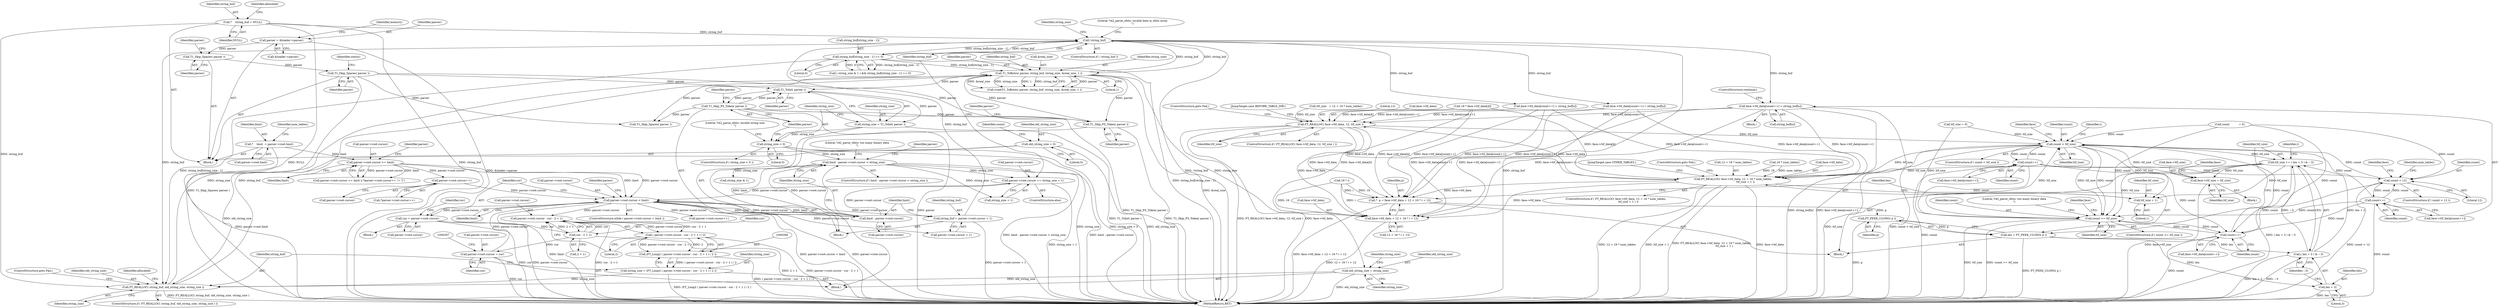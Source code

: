 digraph "1_savannah_3788187e0c396952cd7d905c6c61f3ff8e84b2b4_0@array" {
"1000444" [label="(Call,face->ttf_data[count++] = string_buf[n])"];
"1000390" [label="(Call,!string_buf)"];
"1000168" [label="(Call,*    string_buf = NULL)"];
"1000298" [label="(Call,T1_ToBytes( parser, string_buf, string_size, &real_size, 1 ))"];
"1000254" [label="(Call,T1_Skip_PS_Token( parser ))"];
"1000343" [label="(Call,T1_Skip_PS_Token( parser ))"];
"1000329" [label="(Call,T1_ToInt( parser ))"];
"1000204" [label="(Call,T1_Skip_Spaces( parser ))"];
"1000176" [label="(Call,T1_Skip_Spaces( parser ))"];
"1000130" [label="(Call,parser = &loader->parser)"];
"1000281" [label="(Call,FT_REALLOC( string_buf, old_string_size, string_size ))"];
"1000405" [label="(Call,string_buf[string_size - 1] == 0)"];
"1000305" [label="(Call,old_string_size = string_size)"];
"1000212" [label="(Call,old_string_size = 0)"];
"1000263" [label="(Call,string_size = (FT_Long)( ( parser->root.cursor - cur - 2 + 1 ) / 2 ))"];
"1000265" [label="(Call,(FT_Long)( ( parser->root.cursor - cur - 2 + 1 ) / 2 ))"];
"1000267" [label="(Call,( parser->root.cursor - cur - 2 + 1 ) / 2)"];
"1000268" [label="(Call,parser->root.cursor - cur - 2 + 1)"];
"1000219" [label="(Call,parser->root.cursor < limit)"];
"1000180" [label="(Call,parser->root.cursor >= limit)"];
"1000146" [label="(Call,*    limit  = parser->root.limit)"];
"1000380" [label="(Call,parser->root.cursor += string_size + 1)"];
"1000362" [label="(Call,limit - parser->root.cursor < string_size)"];
"1000363" [label="(Call,limit - parser->root.cursor)"];
"1000332" [label="(Call,string_size < 0)"];
"1000327" [label="(Call,string_size = T1_ToInt( parser ))"];
"1000289" [label="(Call,parser->root.cursor = cur)"];
"1000274" [label="(Call,cur - 2 + 1)"];
"1000227" [label="(Call,cur = parser->root.cursor)"];
"1000189" [label="(Call,parser->root.cursor++)"];
"1000352" [label="(Call,string_buf = parser->root.cursor + 1)"];
"1000483" [label="(Call,FT_REALLOC( face->ttf_data, 12, ttf_size ))"];
"1000492" [label="(Call,count < ttf_size)"];
"1000501" [label="(Call,count++)"];
"1000440" [label="(Call,count < 12)"];
"1000449" [label="(Call,count++)"];
"1000570" [label="(Call,count >= ttf_size)"];
"1000586" [label="(Call,count++)"];
"1000539" [label="(Call,ttf_size += ( len + 3 ) & ~3)"];
"1000549" [label="(Call,face->ttf_size = ttf_size)"];
"1000555" [label="(Call,FT_REALLOC( face->ttf_data, 12 + 16 * num_tables,\n                             ttf_size + 1 ))"];
"1000522" [label="(Call,*  p = face->ttf_data + 12 + 16 * i + 12)"];
"1000537" [label="(Call,FT_PEEK_ULONG( p ))"];
"1000535" [label="(Call,len = FT_PEEK_ULONG( p ))"];
"1000541" [label="(Call,( len + 3 ) & ~3)"];
"1000542" [label="(Call,len + 3)"];
"1000524" [label="(Call,face->ttf_data + 12 + 16 * i + 12)"];
"1000564" [label="(Call,ttf_size + 1)"];
"1000572" [label="(Identifier,ttf_size)"];
"1000564" [label="(Call,ttf_size + 1)"];
"1000445" [label="(Call,face->ttf_data[count++])"];
"1000128" [label="(Block,)"];
"1000220" [label="(Call,parser->root.cursor)"];
"1000362" [label="(Call,limit - parser->root.cursor < string_size)"];
"1000186" [label="(Identifier,limit)"];
"1000522" [label="(Call,*  p = face->ttf_data + 12 + 16 * i + 12)"];
"1000212" [label="(Call,old_string_size = 0)"];
"1000386" [label="(Call,string_size + 1)"];
"1000381" [label="(Call,parser->root.cursor)"];
"1000373" [label="(Literal,\"t42_parse_sfnts: too many binary data\n\")"];
"1000301" [label="(Identifier,string_size)"];
"1000380" [label="(Call,parser->root.cursor += string_size + 1)"];
"1000487" [label="(Literal,12)"];
"1000213" [label="(Identifier,old_string_size)"];
"1000181" [label="(Call,parser->root.cursor)"];
"1000219" [label="(Call,parser->root.cursor < limit)"];
"1000156" [label="(Identifier,num_tables)"];
"1000290" [label="(Call,parser->root.cursor)"];
"1000494" [label="(Identifier,ttf_size)"];
"1000390" [label="(Call,!string_buf)"];
"1000591" [label="(Call,T1_Skip_Spaces( parser ))"];
"1000460" [label="(Call,16 * face->ttf_data[4])"];
"1000146" [label="(Call,*    limit  = parser->root.limit)"];
"1000441" [label="(Identifier,count)"];
"1000402" [label="(Call,string_size & 1)"];
"1000240" [label="(Call,parser->root.cursor++)"];
"1000344" [label="(Identifier,parser)"];
"1000541" [label="(Call,( len + 3 ) & ~3)"];
"1000265" [label="(Call,(FT_Long)( ( parser->root.cursor - cur - 2 + 1 ) / 2 ))"];
"1000304" [label="(Literal,1)"];
"1000592" [label="(Identifier,parser)"];
"1000228" [label="(Identifier,cur)"];
"1000275" [label="(Identifier,cur)"];
"1000587" [label="(Identifier,count)"];
"1000454" [label="(ControlStructure,continue;)"];
"1000537" [label="(Call,FT_PEEK_ULONG( p ))"];
"1000179" [label="(Call,parser->root.cursor >= limit || *parser->root.cursor++ != '[')"];
"1000306" [label="(Identifier,old_string_size)"];
"1000176" [label="(Call,T1_Skip_Spaces( parser ))"];
"1000571" [label="(Identifier,count)"];
"1000170" [label="(Identifier,NULL)"];
"1000132" [label="(Call,&loader->parser)"];
"1000447" [label="(Identifier,face)"];
"1000484" [label="(Call,face->ttf_data)"];
"1000328" [label="(Identifier,string_size)"];
"1000581" [label="(Call,face->ttf_data[count++] = string_buf[n])"];
"1000352" [label="(Call,string_buf = parser->root.cursor + 1)"];
"1000379" [label="(ControlStructure,else)"];
"1000227" [label="(Call,cur = parser->root.cursor)"];
"1000568" [label="(JumpTarget,case OTHER_TABLES:)"];
"1000287" [label="(Identifier,allocated)"];
"1000401" [label="(Call,( string_size & 1 ) && string_buf[string_size - 1] == 0)"];
"1000593" [label="(MethodReturn,RET)"];
"1000334" [label="(Literal,0)"];
"1000177" [label="(Identifier,parser)"];
"1000331" [label="(ControlStructure,if ( string_size < 0 ))"];
"1000513" [label="(Identifier,i)"];
"1000496" [label="(Call,face->ttf_data[count++] = string_buf[n])"];
"1000483" [label="(Call,FT_REALLOC( face->ttf_data, 12, ttf_size ))"];
"1000215" [label="(Call,count           = 0)"];
"1000205" [label="(Identifier,parser)"];
"1000458" [label="(Identifier,num_tables)"];
"1000443" [label="(Block,)"];
"1000189" [label="(Call,parser->root.cursor++)"];
"1000520" [label="(Block,)"];
"1000406" [label="(Call,string_buf[string_size - 1])"];
"1000309" [label="(Identifier,string_size)"];
"1000216" [label="(Identifier,count)"];
"1000169" [label="(Identifier,string_buf)"];
"1000492" [label="(Call,count < ttf_size)"];
"1000160" [label="(Call,ttf_size = 0)"];
"1000575" [label="(Literal,\"t42_parse_sfnts: too many binary data\n\")"];
"1000264" [label="(Identifier,string_size)"];
"1000488" [label="(Identifier,ttf_size)"];
"1000542" [label="(Call,len + 3)"];
"1000557" [label="(Identifier,face)"];
"1000489" [label="(ControlStructure,goto Fail;)"];
"1000544" [label="(Literal,3)"];
"1000168" [label="(Call,*    string_buf = NULL)"];
"1000451" [label="(Call,string_buf[n])"];
"1000383" [label="(Identifier,parser)"];
"1000263" [label="(Call,string_size = (FT_Long)( ( parser->root.cursor - cur - 2 + 1 ) / 2 ))"];
"1000365" [label="(Call,parser->root.cursor)"];
"1000226" [label="(Block,)"];
"1000343" [label="(Call,T1_Skip_PS_Token( parser ))"];
"1000192" [label="(Identifier,parser)"];
"1000361" [label="(ControlStructure,if ( limit - parser->root.cursor < string_size ))"];
"1000405" [label="(Call,string_buf[string_size - 1] == 0)"];
"1000523" [label="(Identifier,p)"];
"1000296" [label="(Call,(void)T1_ToBytes( parser, string_buf, string_size, &real_size, 1 ))"];
"1000285" [label="(ControlStructure,goto Fail;)"];
"1000444" [label="(Call,face->ttf_data[count++] = string_buf[n])"];
"1000348" [label="(Identifier,parser)"];
"1000279" [label="(Literal,2)"];
"1000482" [label="(ControlStructure,if ( FT_REALLOC( face->ttf_data, 12, ttf_size ) ))"];
"1000497" [label="(Call,face->ttf_data[count++])"];
"1000370" [label="(Identifier,string_size)"];
"1000330" [label="(Identifier,parser)"];
"1000490" [label="(JumpTarget,case BEFORE_TABLE_DIR:)"];
"1000586" [label="(Call,count++)"];
"1000491" [label="(ControlStructure,if ( count < ttf_size ))"];
"1000475" [label="(Call,ttf_size   = 12 + 16 * num_tables)"];
"1000281" [label="(Call,FT_REALLOC( string_buf, old_string_size, string_size ))"];
"1000130" [label="(Call,parser = &loader->parser)"];
"1000540" [label="(Identifier,ttf_size)"];
"1000531" [label="(Call,16 * i)"];
"1000545" [label="(Identifier,~3)"];
"1000553" [label="(Identifier,ttf_size)"];
"1000204" [label="(Call,T1_Skip_Spaces( parser ))"];
"1000305" [label="(Call,old_string_size = string_size)"];
"1000535" [label="(Call,len = FT_PEEK_ULONG( p ))"];
"1000190" [label="(Call,parser->root.cursor)"];
"1000538" [label="(Identifier,p)"];
"1000337" [label="(Literal,\"t42_parse_sfnts: invalid string size\n\")"];
"1000536" [label="(Identifier,len)"];
"1000148" [label="(Call,parser->root.limit)"];
"1000147" [label="(Identifier,limit)"];
"1000449" [label="(Call,count++)"];
"1000289" [label="(Call,parser->root.cursor = cur)"];
"1000354" [label="(Call,parser->root.cursor + 1)"];
"1000299" [label="(Identifier,parser)"];
"1000183" [label="(Identifier,parser)"];
"1000300" [label="(Identifier,string_buf)"];
"1000131" [label="(Identifier,parser)"];
"1000539" [label="(Call,ttf_size += ( len + 3 ) & ~3)"];
"1000554" [label="(ControlStructure,if ( FT_REALLOC( face->ttf_data, 12 + 16 * num_tables,\n                             ttf_size + 1 ) ))"];
"1000567" [label="(ControlStructure,goto Fail;)"];
"1000549" [label="(Call,face->ttf_size = ttf_size)"];
"1000282" [label="(Identifier,string_buf)"];
"1000269" [label="(Call,parser->root.cursor)"];
"1000329" [label="(Call,T1_ToInt( parser ))"];
"1000253" [label="(Block,)"];
"1000268" [label="(Call,parser->root.cursor - cur - 2 + 1)"];
"1000525" [label="(Call,face->ttf_data)"];
"1000283" [label="(Identifier,old_string_size)"];
"1000274" [label="(Call,cur - 2 + 1)"];
"1000280" [label="(ControlStructure,if ( FT_REALLOC( string_buf, old_string_size, string_size ) ))"];
"1000524" [label="(Call,face->ttf_data + 12 + 16 * i + 12)"];
"1000276" [label="(Call,2 + 1)"];
"1000394" [label="(Literal,\"t42_parse_sfnts: invalid data in sfnts array\n\")"];
"1000259" [label="(Identifier,parser)"];
"1000543" [label="(Identifier,len)"];
"1000403" [label="(Identifier,string_size)"];
"1000389" [label="(ControlStructure,if ( !string_buf ))"];
"1000582" [label="(Call,face->ttf_data[count++])"];
"1000519" [label="(Identifier,i)"];
"1000569" [label="(ControlStructure,if ( count >= ttf_size ))"];
"1000364" [label="(Identifier,limit)"];
"1000254" [label="(Call,T1_Skip_PS_Token( parser ))"];
"1000327" [label="(Call,string_size = T1_ToInt( parser ))"];
"1000439" [label="(ControlStructure,if ( count < 12 ))"];
"1000188" [label="(Call,*parser->root.cursor++)"];
"1000307" [label="(Identifier,string_size)"];
"1000559" [label="(Call,12 + 16 * num_tables)"];
"1000316" [label="(Block,)"];
"1000570" [label="(Call,count >= ttf_size)"];
"1000267" [label="(Call,( parser->root.cursor - cur - 2 + 1 ) / 2)"];
"1000411" [label="(Literal,0)"];
"1000584" [label="(Identifier,face)"];
"1000332" [label="(Call,string_size < 0)"];
"1000180" [label="(Call,parser->root.cursor >= limit)"];
"1000284" [label="(Identifier,string_size)"];
"1000225" [label="(Identifier,limit)"];
"1000565" [label="(Identifier,ttf_size)"];
"1000295" [label="(Identifier,cur)"];
"1000499" [label="(Identifier,face)"];
"1000502" [label="(Identifier,count)"];
"1000353" [label="(Identifier,string_buf)"];
"1000138" [label="(Identifier,memory)"];
"1000214" [label="(Literal,0)"];
"1000298" [label="(Call,T1_ToBytes( parser, string_buf, string_size, &real_size, 1 ))"];
"1000391" [label="(Identifier,string_buf)"];
"1000561" [label="(Call,16 * num_tables)"];
"1000501" [label="(Call,count++)"];
"1000237" [label="(Identifier,cur)"];
"1000229" [label="(Call,parser->root.cursor)"];
"1000207" [label="(Identifier,status)"];
"1000508" [label="(Block,)"];
"1000556" [label="(Call,face->ttf_data)"];
"1000255" [label="(Identifier,parser)"];
"1000493" [label="(Identifier,count)"];
"1000528" [label="(Call,12 + 16 * i + 12)"];
"1000450" [label="(Identifier,count)"];
"1000550" [label="(Call,face->ttf_size)"];
"1000440" [label="(Call,count < 12)"];
"1000173" [label="(Identifier,allocated)"];
"1000218" [label="(ControlStructure,while ( parser->root.cursor < limit ))"];
"1000333" [label="(Identifier,string_size)"];
"1000566" [label="(Literal,1)"];
"1000442" [label="(Literal,12)"];
"1000363" [label="(Call,limit - parser->root.cursor)"];
"1000302" [label="(Call,&real_size)"];
"1000555" [label="(Call,FT_REALLOC( face->ttf_data, 12 + 16 * num_tables,\n                             ttf_size + 1 ))"];
"1000444" -> "1000443"  [label="AST: "];
"1000444" -> "1000451"  [label="CFG: "];
"1000445" -> "1000444"  [label="AST: "];
"1000451" -> "1000444"  [label="AST: "];
"1000454" -> "1000444"  [label="CFG: "];
"1000444" -> "1000593"  [label="DDG: face->ttf_data[count++]"];
"1000444" -> "1000593"  [label="DDG: string_buf[n]"];
"1000390" -> "1000444"  [label="DDG: string_buf"];
"1000444" -> "1000483"  [label="DDG: face->ttf_data[count++]"];
"1000444" -> "1000522"  [label="DDG: face->ttf_data[count++]"];
"1000444" -> "1000524"  [label="DDG: face->ttf_data[count++]"];
"1000444" -> "1000555"  [label="DDG: face->ttf_data[count++]"];
"1000390" -> "1000389"  [label="AST: "];
"1000390" -> "1000391"  [label="CFG: "];
"1000391" -> "1000390"  [label="AST: "];
"1000394" -> "1000390"  [label="CFG: "];
"1000403" -> "1000390"  [label="CFG: "];
"1000390" -> "1000593"  [label="DDG: !string_buf"];
"1000390" -> "1000593"  [label="DDG: string_buf"];
"1000390" -> "1000281"  [label="DDG: string_buf"];
"1000390" -> "1000298"  [label="DDG: string_buf"];
"1000168" -> "1000390"  [label="DDG: string_buf"];
"1000298" -> "1000390"  [label="DDG: string_buf"];
"1000405" -> "1000390"  [label="DDG: string_buf[string_size - 1]"];
"1000352" -> "1000390"  [label="DDG: string_buf"];
"1000390" -> "1000405"  [label="DDG: string_buf"];
"1000390" -> "1000496"  [label="DDG: string_buf"];
"1000390" -> "1000581"  [label="DDG: string_buf"];
"1000168" -> "1000128"  [label="AST: "];
"1000168" -> "1000170"  [label="CFG: "];
"1000169" -> "1000168"  [label="AST: "];
"1000170" -> "1000168"  [label="AST: "];
"1000173" -> "1000168"  [label="CFG: "];
"1000168" -> "1000593"  [label="DDG: string_buf"];
"1000168" -> "1000593"  [label="DDG: NULL"];
"1000168" -> "1000281"  [label="DDG: string_buf"];
"1000298" -> "1000296"  [label="AST: "];
"1000298" -> "1000304"  [label="CFG: "];
"1000299" -> "1000298"  [label="AST: "];
"1000300" -> "1000298"  [label="AST: "];
"1000301" -> "1000298"  [label="AST: "];
"1000302" -> "1000298"  [label="AST: "];
"1000304" -> "1000298"  [label="AST: "];
"1000296" -> "1000298"  [label="CFG: "];
"1000298" -> "1000593"  [label="DDG: &real_size"];
"1000298" -> "1000254"  [label="DDG: parser"];
"1000298" -> "1000296"  [label="DDG: parser"];
"1000298" -> "1000296"  [label="DDG: &real_size"];
"1000298" -> "1000296"  [label="DDG: string_size"];
"1000298" -> "1000296"  [label="DDG: 1"];
"1000298" -> "1000296"  [label="DDG: string_buf"];
"1000254" -> "1000298"  [label="DDG: parser"];
"1000281" -> "1000298"  [label="DDG: string_buf"];
"1000281" -> "1000298"  [label="DDG: string_size"];
"1000405" -> "1000298"  [label="DDG: string_buf[string_size - 1]"];
"1000298" -> "1000305"  [label="DDG: string_size"];
"1000298" -> "1000329"  [label="DDG: parser"];
"1000298" -> "1000591"  [label="DDG: parser"];
"1000254" -> "1000253"  [label="AST: "];
"1000254" -> "1000255"  [label="CFG: "];
"1000255" -> "1000254"  [label="AST: "];
"1000259" -> "1000254"  [label="CFG: "];
"1000254" -> "1000593"  [label="DDG: T1_Skip_PS_Token( parser )"];
"1000343" -> "1000254"  [label="DDG: parser"];
"1000204" -> "1000254"  [label="DDG: parser"];
"1000343" -> "1000316"  [label="AST: "];
"1000343" -> "1000344"  [label="CFG: "];
"1000344" -> "1000343"  [label="AST: "];
"1000348" -> "1000343"  [label="CFG: "];
"1000343" -> "1000593"  [label="DDG: parser"];
"1000343" -> "1000593"  [label="DDG: T1_Skip_PS_Token( parser )"];
"1000343" -> "1000329"  [label="DDG: parser"];
"1000329" -> "1000343"  [label="DDG: parser"];
"1000343" -> "1000591"  [label="DDG: parser"];
"1000329" -> "1000327"  [label="AST: "];
"1000329" -> "1000330"  [label="CFG: "];
"1000330" -> "1000329"  [label="AST: "];
"1000327" -> "1000329"  [label="CFG: "];
"1000329" -> "1000327"  [label="DDG: parser"];
"1000204" -> "1000329"  [label="DDG: parser"];
"1000204" -> "1000128"  [label="AST: "];
"1000204" -> "1000205"  [label="CFG: "];
"1000205" -> "1000204"  [label="AST: "];
"1000207" -> "1000204"  [label="CFG: "];
"1000204" -> "1000593"  [label="DDG: T1_Skip_Spaces( parser )"];
"1000176" -> "1000204"  [label="DDG: parser"];
"1000204" -> "1000591"  [label="DDG: parser"];
"1000176" -> "1000128"  [label="AST: "];
"1000176" -> "1000177"  [label="CFG: "];
"1000177" -> "1000176"  [label="AST: "];
"1000183" -> "1000176"  [label="CFG: "];
"1000130" -> "1000176"  [label="DDG: parser"];
"1000130" -> "1000128"  [label="AST: "];
"1000130" -> "1000132"  [label="CFG: "];
"1000131" -> "1000130"  [label="AST: "];
"1000132" -> "1000130"  [label="AST: "];
"1000138" -> "1000130"  [label="CFG: "];
"1000130" -> "1000593"  [label="DDG: &loader->parser"];
"1000281" -> "1000280"  [label="AST: "];
"1000281" -> "1000284"  [label="CFG: "];
"1000282" -> "1000281"  [label="AST: "];
"1000283" -> "1000281"  [label="AST: "];
"1000284" -> "1000281"  [label="AST: "];
"1000285" -> "1000281"  [label="CFG: "];
"1000287" -> "1000281"  [label="CFG: "];
"1000281" -> "1000593"  [label="DDG: FT_REALLOC( string_buf, old_string_size, string_size )"];
"1000405" -> "1000281"  [label="DDG: string_buf[string_size - 1]"];
"1000305" -> "1000281"  [label="DDG: old_string_size"];
"1000212" -> "1000281"  [label="DDG: old_string_size"];
"1000263" -> "1000281"  [label="DDG: string_size"];
"1000405" -> "1000401"  [label="AST: "];
"1000405" -> "1000411"  [label="CFG: "];
"1000406" -> "1000405"  [label="AST: "];
"1000411" -> "1000405"  [label="AST: "];
"1000401" -> "1000405"  [label="CFG: "];
"1000405" -> "1000593"  [label="DDG: string_buf[string_size - 1]"];
"1000405" -> "1000401"  [label="DDG: string_buf[string_size - 1]"];
"1000405" -> "1000401"  [label="DDG: 0"];
"1000305" -> "1000253"  [label="AST: "];
"1000305" -> "1000307"  [label="CFG: "];
"1000306" -> "1000305"  [label="AST: "];
"1000307" -> "1000305"  [label="AST: "];
"1000309" -> "1000305"  [label="CFG: "];
"1000305" -> "1000593"  [label="DDG: old_string_size"];
"1000212" -> "1000128"  [label="AST: "];
"1000212" -> "1000214"  [label="CFG: "];
"1000213" -> "1000212"  [label="AST: "];
"1000214" -> "1000212"  [label="AST: "];
"1000216" -> "1000212"  [label="CFG: "];
"1000212" -> "1000593"  [label="DDG: old_string_size"];
"1000263" -> "1000253"  [label="AST: "];
"1000263" -> "1000265"  [label="CFG: "];
"1000264" -> "1000263"  [label="AST: "];
"1000265" -> "1000263"  [label="AST: "];
"1000282" -> "1000263"  [label="CFG: "];
"1000263" -> "1000593"  [label="DDG: (FT_Long)( ( parser->root.cursor - cur - 2 + 1 ) / 2 )"];
"1000265" -> "1000263"  [label="DDG: ( parser->root.cursor - cur - 2 + 1 ) / 2"];
"1000265" -> "1000267"  [label="CFG: "];
"1000266" -> "1000265"  [label="AST: "];
"1000267" -> "1000265"  [label="AST: "];
"1000265" -> "1000593"  [label="DDG: ( parser->root.cursor - cur - 2 + 1 ) / 2"];
"1000267" -> "1000265"  [label="DDG: parser->root.cursor - cur - 2 + 1"];
"1000267" -> "1000265"  [label="DDG: 2"];
"1000267" -> "1000279"  [label="CFG: "];
"1000268" -> "1000267"  [label="AST: "];
"1000279" -> "1000267"  [label="AST: "];
"1000267" -> "1000593"  [label="DDG: parser->root.cursor - cur - 2 + 1"];
"1000268" -> "1000267"  [label="DDG: parser->root.cursor"];
"1000268" -> "1000267"  [label="DDG: cur - 2 + 1"];
"1000268" -> "1000274"  [label="CFG: "];
"1000269" -> "1000268"  [label="AST: "];
"1000274" -> "1000268"  [label="AST: "];
"1000279" -> "1000268"  [label="CFG: "];
"1000268" -> "1000593"  [label="DDG: cur - 2 + 1"];
"1000219" -> "1000268"  [label="DDG: parser->root.cursor"];
"1000274" -> "1000268"  [label="DDG: cur"];
"1000274" -> "1000268"  [label="DDG: 2 + 1"];
"1000219" -> "1000218"  [label="AST: "];
"1000219" -> "1000225"  [label="CFG: "];
"1000220" -> "1000219"  [label="AST: "];
"1000225" -> "1000219"  [label="AST: "];
"1000228" -> "1000219"  [label="CFG: "];
"1000592" -> "1000219"  [label="CFG: "];
"1000219" -> "1000593"  [label="DDG: limit"];
"1000219" -> "1000593"  [label="DDG: parser->root.cursor < limit"];
"1000219" -> "1000593"  [label="DDG: parser->root.cursor"];
"1000180" -> "1000219"  [label="DDG: parser->root.cursor"];
"1000180" -> "1000219"  [label="DDG: limit"];
"1000380" -> "1000219"  [label="DDG: parser->root.cursor"];
"1000289" -> "1000219"  [label="DDG: parser->root.cursor"];
"1000189" -> "1000219"  [label="DDG: parser->root.cursor"];
"1000363" -> "1000219"  [label="DDG: limit"];
"1000219" -> "1000227"  [label="DDG: parser->root.cursor"];
"1000219" -> "1000240"  [label="DDG: parser->root.cursor"];
"1000219" -> "1000352"  [label="DDG: parser->root.cursor"];
"1000219" -> "1000354"  [label="DDG: parser->root.cursor"];
"1000219" -> "1000363"  [label="DDG: limit"];
"1000219" -> "1000363"  [label="DDG: parser->root.cursor"];
"1000180" -> "1000179"  [label="AST: "];
"1000180" -> "1000186"  [label="CFG: "];
"1000181" -> "1000180"  [label="AST: "];
"1000186" -> "1000180"  [label="AST: "];
"1000192" -> "1000180"  [label="CFG: "];
"1000179" -> "1000180"  [label="CFG: "];
"1000180" -> "1000179"  [label="DDG: parser->root.cursor"];
"1000180" -> "1000179"  [label="DDG: limit"];
"1000146" -> "1000180"  [label="DDG: limit"];
"1000180" -> "1000189"  [label="DDG: parser->root.cursor"];
"1000146" -> "1000128"  [label="AST: "];
"1000146" -> "1000148"  [label="CFG: "];
"1000147" -> "1000146"  [label="AST: "];
"1000148" -> "1000146"  [label="AST: "];
"1000156" -> "1000146"  [label="CFG: "];
"1000146" -> "1000593"  [label="DDG: parser->root.limit"];
"1000380" -> "1000379"  [label="AST: "];
"1000380" -> "1000386"  [label="CFG: "];
"1000381" -> "1000380"  [label="AST: "];
"1000386" -> "1000380"  [label="AST: "];
"1000391" -> "1000380"  [label="CFG: "];
"1000380" -> "1000593"  [label="DDG: string_size + 1"];
"1000362" -> "1000380"  [label="DDG: string_size"];
"1000363" -> "1000380"  [label="DDG: parser->root.cursor"];
"1000362" -> "1000361"  [label="AST: "];
"1000362" -> "1000370"  [label="CFG: "];
"1000363" -> "1000362"  [label="AST: "];
"1000370" -> "1000362"  [label="AST: "];
"1000373" -> "1000362"  [label="CFG: "];
"1000383" -> "1000362"  [label="CFG: "];
"1000362" -> "1000593"  [label="DDG: limit - parser->root.cursor < string_size"];
"1000362" -> "1000593"  [label="DDG: limit - parser->root.cursor"];
"1000363" -> "1000362"  [label="DDG: limit"];
"1000363" -> "1000362"  [label="DDG: parser->root.cursor"];
"1000332" -> "1000362"  [label="DDG: string_size"];
"1000362" -> "1000386"  [label="DDG: string_size"];
"1000362" -> "1000402"  [label="DDG: string_size"];
"1000363" -> "1000365"  [label="CFG: "];
"1000364" -> "1000363"  [label="AST: "];
"1000365" -> "1000363"  [label="AST: "];
"1000370" -> "1000363"  [label="CFG: "];
"1000332" -> "1000331"  [label="AST: "];
"1000332" -> "1000334"  [label="CFG: "];
"1000333" -> "1000332"  [label="AST: "];
"1000334" -> "1000332"  [label="AST: "];
"1000337" -> "1000332"  [label="CFG: "];
"1000344" -> "1000332"  [label="CFG: "];
"1000332" -> "1000593"  [label="DDG: string_size"];
"1000332" -> "1000593"  [label="DDG: string_size < 0"];
"1000327" -> "1000332"  [label="DDG: string_size"];
"1000327" -> "1000316"  [label="AST: "];
"1000328" -> "1000327"  [label="AST: "];
"1000333" -> "1000327"  [label="CFG: "];
"1000327" -> "1000593"  [label="DDG: T1_ToInt( parser )"];
"1000289" -> "1000253"  [label="AST: "];
"1000289" -> "1000295"  [label="CFG: "];
"1000290" -> "1000289"  [label="AST: "];
"1000295" -> "1000289"  [label="AST: "];
"1000297" -> "1000289"  [label="CFG: "];
"1000289" -> "1000593"  [label="DDG: cur"];
"1000274" -> "1000289"  [label="DDG: cur"];
"1000274" -> "1000276"  [label="CFG: "];
"1000275" -> "1000274"  [label="AST: "];
"1000276" -> "1000274"  [label="AST: "];
"1000274" -> "1000593"  [label="DDG: 2 + 1"];
"1000227" -> "1000274"  [label="DDG: cur"];
"1000227" -> "1000226"  [label="AST: "];
"1000227" -> "1000229"  [label="CFG: "];
"1000228" -> "1000227"  [label="AST: "];
"1000229" -> "1000227"  [label="AST: "];
"1000237" -> "1000227"  [label="CFG: "];
"1000227" -> "1000593"  [label="DDG: cur"];
"1000227" -> "1000593"  [label="DDG: parser->root.cursor"];
"1000189" -> "1000188"  [label="AST: "];
"1000189" -> "1000190"  [label="CFG: "];
"1000190" -> "1000189"  [label="AST: "];
"1000188" -> "1000189"  [label="CFG: "];
"1000352" -> "1000316"  [label="AST: "];
"1000352" -> "1000354"  [label="CFG: "];
"1000353" -> "1000352"  [label="AST: "];
"1000354" -> "1000352"  [label="AST: "];
"1000364" -> "1000352"  [label="CFG: "];
"1000352" -> "1000593"  [label="DDG: parser->root.cursor + 1"];
"1000483" -> "1000482"  [label="AST: "];
"1000483" -> "1000488"  [label="CFG: "];
"1000484" -> "1000483"  [label="AST: "];
"1000487" -> "1000483"  [label="AST: "];
"1000488" -> "1000483"  [label="AST: "];
"1000489" -> "1000483"  [label="CFG: "];
"1000490" -> "1000483"  [label="CFG: "];
"1000483" -> "1000593"  [label="DDG: FT_REALLOC( face->ttf_data, 12, ttf_size )"];
"1000483" -> "1000593"  [label="DDG: face->ttf_data"];
"1000496" -> "1000483"  [label="DDG: face->ttf_data[count++]"];
"1000555" -> "1000483"  [label="DDG: face->ttf_data"];
"1000581" -> "1000483"  [label="DDG: face->ttf_data[count++]"];
"1000460" -> "1000483"  [label="DDG: face->ttf_data[4]"];
"1000475" -> "1000483"  [label="DDG: ttf_size"];
"1000483" -> "1000492"  [label="DDG: ttf_size"];
"1000483" -> "1000522"  [label="DDG: face->ttf_data"];
"1000483" -> "1000524"  [label="DDG: face->ttf_data"];
"1000483" -> "1000555"  [label="DDG: face->ttf_data"];
"1000492" -> "1000491"  [label="AST: "];
"1000492" -> "1000494"  [label="CFG: "];
"1000493" -> "1000492"  [label="AST: "];
"1000494" -> "1000492"  [label="AST: "];
"1000499" -> "1000492"  [label="CFG: "];
"1000513" -> "1000492"  [label="CFG: "];
"1000492" -> "1000593"  [label="DDG: ttf_size"];
"1000492" -> "1000593"  [label="DDG: count < ttf_size"];
"1000215" -> "1000492"  [label="DDG: count"];
"1000449" -> "1000492"  [label="DDG: count"];
"1000586" -> "1000492"  [label="DDG: count"];
"1000501" -> "1000492"  [label="DDG: count"];
"1000440" -> "1000492"  [label="DDG: count"];
"1000570" -> "1000492"  [label="DDG: ttf_size"];
"1000160" -> "1000492"  [label="DDG: ttf_size"];
"1000492" -> "1000501"  [label="DDG: count"];
"1000492" -> "1000539"  [label="DDG: ttf_size"];
"1000492" -> "1000549"  [label="DDG: ttf_size"];
"1000492" -> "1000555"  [label="DDG: ttf_size"];
"1000492" -> "1000564"  [label="DDG: ttf_size"];
"1000492" -> "1000570"  [label="DDG: count"];
"1000492" -> "1000570"  [label="DDG: ttf_size"];
"1000501" -> "1000497"  [label="AST: "];
"1000501" -> "1000502"  [label="CFG: "];
"1000502" -> "1000501"  [label="AST: "];
"1000497" -> "1000501"  [label="CFG: "];
"1000501" -> "1000593"  [label="DDG: count"];
"1000501" -> "1000440"  [label="DDG: count"];
"1000501" -> "1000570"  [label="DDG: count"];
"1000501" -> "1000586"  [label="DDG: count"];
"1000440" -> "1000439"  [label="AST: "];
"1000440" -> "1000442"  [label="CFG: "];
"1000441" -> "1000440"  [label="AST: "];
"1000442" -> "1000440"  [label="AST: "];
"1000447" -> "1000440"  [label="CFG: "];
"1000458" -> "1000440"  [label="CFG: "];
"1000440" -> "1000593"  [label="DDG: count < 12"];
"1000215" -> "1000440"  [label="DDG: count"];
"1000449" -> "1000440"  [label="DDG: count"];
"1000586" -> "1000440"  [label="DDG: count"];
"1000440" -> "1000449"  [label="DDG: count"];
"1000449" -> "1000445"  [label="AST: "];
"1000449" -> "1000450"  [label="CFG: "];
"1000450" -> "1000449"  [label="AST: "];
"1000445" -> "1000449"  [label="CFG: "];
"1000449" -> "1000593"  [label="DDG: count"];
"1000449" -> "1000570"  [label="DDG: count"];
"1000449" -> "1000586"  [label="DDG: count"];
"1000570" -> "1000569"  [label="AST: "];
"1000570" -> "1000572"  [label="CFG: "];
"1000571" -> "1000570"  [label="AST: "];
"1000572" -> "1000570"  [label="AST: "];
"1000575" -> "1000570"  [label="CFG: "];
"1000584" -> "1000570"  [label="CFG: "];
"1000570" -> "1000593"  [label="DDG: ttf_size"];
"1000570" -> "1000593"  [label="DDG: count >= ttf_size"];
"1000215" -> "1000570"  [label="DDG: count"];
"1000586" -> "1000570"  [label="DDG: count"];
"1000160" -> "1000570"  [label="DDG: ttf_size"];
"1000539" -> "1000570"  [label="DDG: ttf_size"];
"1000570" -> "1000586"  [label="DDG: count"];
"1000586" -> "1000582"  [label="AST: "];
"1000586" -> "1000587"  [label="CFG: "];
"1000587" -> "1000586"  [label="AST: "];
"1000582" -> "1000586"  [label="CFG: "];
"1000586" -> "1000593"  [label="DDG: count"];
"1000215" -> "1000586"  [label="DDG: count"];
"1000539" -> "1000520"  [label="AST: "];
"1000539" -> "1000541"  [label="CFG: "];
"1000540" -> "1000539"  [label="AST: "];
"1000541" -> "1000539"  [label="AST: "];
"1000519" -> "1000539"  [label="CFG: "];
"1000539" -> "1000593"  [label="DDG: ( len + 3 ) & ~3"];
"1000541" -> "1000539"  [label="DDG: len + 3"];
"1000541" -> "1000539"  [label="DDG: ~3"];
"1000539" -> "1000549"  [label="DDG: ttf_size"];
"1000539" -> "1000555"  [label="DDG: ttf_size"];
"1000539" -> "1000564"  [label="DDG: ttf_size"];
"1000549" -> "1000508"  [label="AST: "];
"1000549" -> "1000553"  [label="CFG: "];
"1000550" -> "1000549"  [label="AST: "];
"1000553" -> "1000549"  [label="AST: "];
"1000557" -> "1000549"  [label="CFG: "];
"1000549" -> "1000593"  [label="DDG: face->ttf_size"];
"1000555" -> "1000554"  [label="AST: "];
"1000555" -> "1000564"  [label="CFG: "];
"1000556" -> "1000555"  [label="AST: "];
"1000559" -> "1000555"  [label="AST: "];
"1000564" -> "1000555"  [label="AST: "];
"1000567" -> "1000555"  [label="CFG: "];
"1000568" -> "1000555"  [label="CFG: "];
"1000555" -> "1000593"  [label="DDG: FT_REALLOC( face->ttf_data, 12 + 16 * num_tables,\n                             ttf_size + 1 )"];
"1000555" -> "1000593"  [label="DDG: face->ttf_data"];
"1000555" -> "1000593"  [label="DDG: 12 + 16 * num_tables"];
"1000555" -> "1000593"  [label="DDG: ttf_size + 1"];
"1000555" -> "1000522"  [label="DDG: face->ttf_data"];
"1000555" -> "1000524"  [label="DDG: face->ttf_data"];
"1000496" -> "1000555"  [label="DDG: face->ttf_data[count++]"];
"1000581" -> "1000555"  [label="DDG: face->ttf_data[count++]"];
"1000460" -> "1000555"  [label="DDG: face->ttf_data[4]"];
"1000561" -> "1000555"  [label="DDG: 16"];
"1000561" -> "1000555"  [label="DDG: num_tables"];
"1000522" -> "1000520"  [label="AST: "];
"1000522" -> "1000524"  [label="CFG: "];
"1000523" -> "1000522"  [label="AST: "];
"1000524" -> "1000522"  [label="AST: "];
"1000536" -> "1000522"  [label="CFG: "];
"1000522" -> "1000593"  [label="DDG: face->ttf_data + 12 + 16 * i + 12"];
"1000496" -> "1000522"  [label="DDG: face->ttf_data[count++]"];
"1000581" -> "1000522"  [label="DDG: face->ttf_data[count++]"];
"1000460" -> "1000522"  [label="DDG: face->ttf_data[4]"];
"1000531" -> "1000522"  [label="DDG: 16"];
"1000531" -> "1000522"  [label="DDG: i"];
"1000522" -> "1000537"  [label="DDG: p"];
"1000537" -> "1000535"  [label="AST: "];
"1000537" -> "1000538"  [label="CFG: "];
"1000538" -> "1000537"  [label="AST: "];
"1000535" -> "1000537"  [label="CFG: "];
"1000537" -> "1000593"  [label="DDG: p"];
"1000537" -> "1000535"  [label="DDG: p"];
"1000535" -> "1000520"  [label="AST: "];
"1000536" -> "1000535"  [label="AST: "];
"1000540" -> "1000535"  [label="CFG: "];
"1000535" -> "1000593"  [label="DDG: FT_PEEK_ULONG( p )"];
"1000535" -> "1000541"  [label="DDG: len"];
"1000535" -> "1000542"  [label="DDG: len"];
"1000541" -> "1000545"  [label="CFG: "];
"1000542" -> "1000541"  [label="AST: "];
"1000545" -> "1000541"  [label="AST: "];
"1000541" -> "1000593"  [label="DDG: len + 3"];
"1000541" -> "1000593"  [label="DDG: ~3"];
"1000542" -> "1000544"  [label="CFG: "];
"1000543" -> "1000542"  [label="AST: "];
"1000544" -> "1000542"  [label="AST: "];
"1000545" -> "1000542"  [label="CFG: "];
"1000542" -> "1000593"  [label="DDG: len"];
"1000524" -> "1000528"  [label="CFG: "];
"1000525" -> "1000524"  [label="AST: "];
"1000528" -> "1000524"  [label="AST: "];
"1000524" -> "1000593"  [label="DDG: 12 + 16 * i + 12"];
"1000496" -> "1000524"  [label="DDG: face->ttf_data[count++]"];
"1000581" -> "1000524"  [label="DDG: face->ttf_data[count++]"];
"1000460" -> "1000524"  [label="DDG: face->ttf_data[4]"];
"1000531" -> "1000524"  [label="DDG: 16"];
"1000531" -> "1000524"  [label="DDG: i"];
"1000564" -> "1000566"  [label="CFG: "];
"1000565" -> "1000564"  [label="AST: "];
"1000566" -> "1000564"  [label="AST: "];
}
